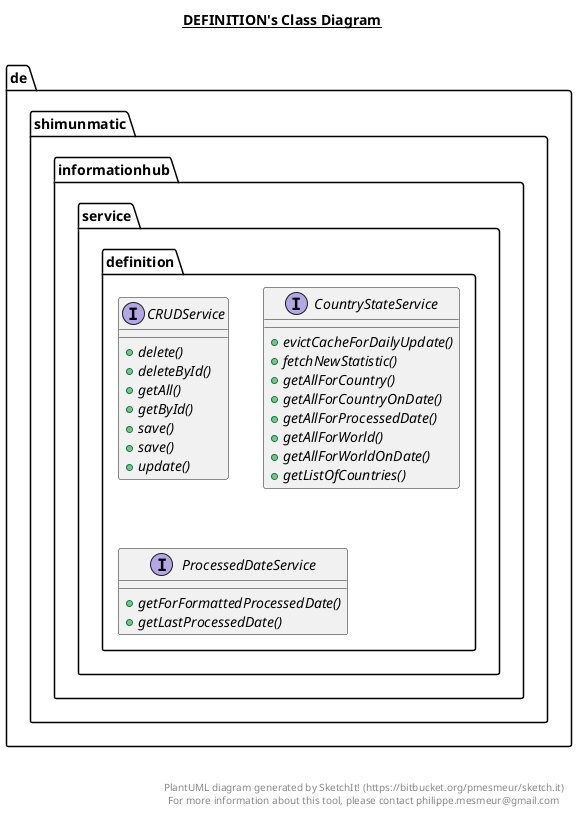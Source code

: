 @startuml

title __DEFINITION's Class Diagram__\n

  namespace de.shimunmatic.informationhub {
    namespace service.definition {
      interface de.shimunmatic.informationhub.service.definition.CRUDService {
          {abstract} + delete()
          {abstract} + deleteById()
          {abstract} + getAll()
          {abstract} + getById()
          {abstract} + save()
          {abstract} + save()
          {abstract} + update()
      }
    }
  }
  

  namespace de.shimunmatic.informationhub {
    namespace service.definition {
      interface de.shimunmatic.informationhub.service.definition.CountryStateService {
          {abstract} + evictCacheForDailyUpdate()
          {abstract} + fetchNewStatistic()
          {abstract} + getAllForCountry()
          {abstract} + getAllForCountryOnDate()
          {abstract} + getAllForProcessedDate()
          {abstract} + getAllForWorld()
          {abstract} + getAllForWorldOnDate()
          {abstract} + getListOfCountries()
      }
    }
  }
  

  namespace de.shimunmatic.informationhub {
    namespace service.definition {
      interface de.shimunmatic.informationhub.service.definition.ProcessedDateService {
          {abstract} + getForFormattedProcessedDate()
          {abstract} + getLastProcessedDate()
      }
    }
  }
  



right footer


PlantUML diagram generated by SketchIt! (https://bitbucket.org/pmesmeur/sketch.it)
For more information about this tool, please contact philippe.mesmeur@gmail.com
endfooter

@enduml
